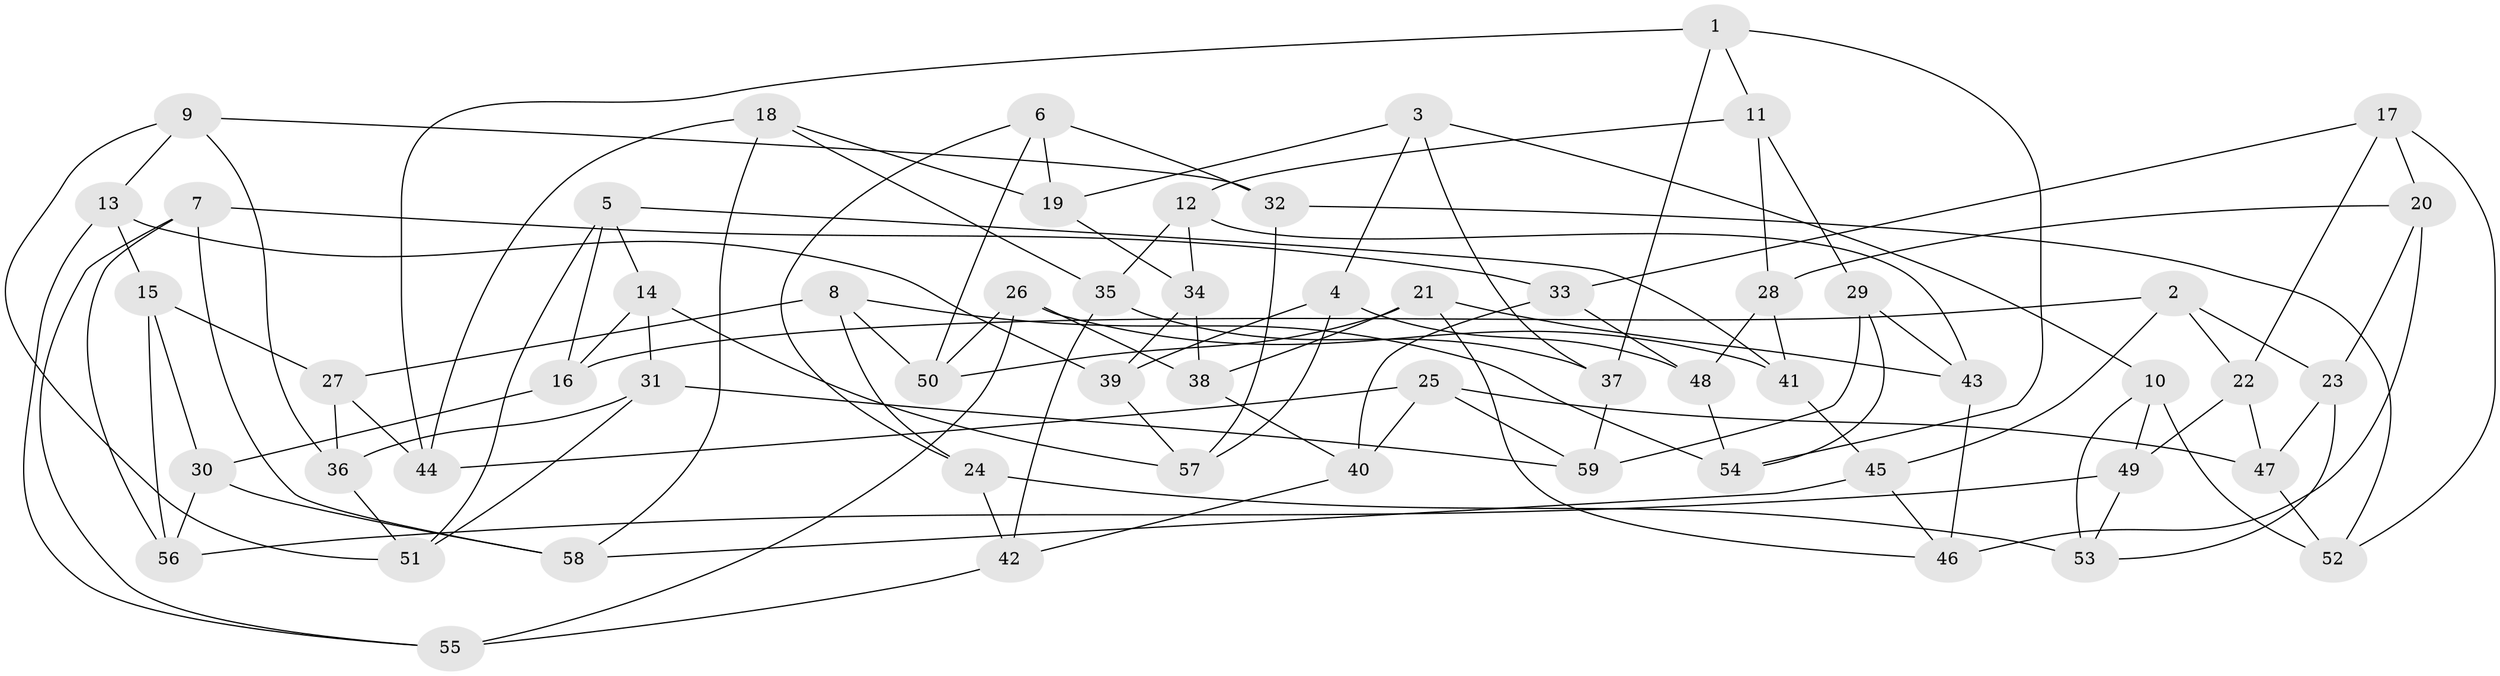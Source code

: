 // coarse degree distribution, {6: 0.21951219512195122, 4: 0.5853658536585366, 8: 0.024390243902439025, 7: 0.024390243902439025, 10: 0.024390243902439025, 5: 0.04878048780487805, 3: 0.07317073170731707}
// Generated by graph-tools (version 1.1) at 2025/20/03/04/25 18:20:42]
// undirected, 59 vertices, 118 edges
graph export_dot {
graph [start="1"]
  node [color=gray90,style=filled];
  1;
  2;
  3;
  4;
  5;
  6;
  7;
  8;
  9;
  10;
  11;
  12;
  13;
  14;
  15;
  16;
  17;
  18;
  19;
  20;
  21;
  22;
  23;
  24;
  25;
  26;
  27;
  28;
  29;
  30;
  31;
  32;
  33;
  34;
  35;
  36;
  37;
  38;
  39;
  40;
  41;
  42;
  43;
  44;
  45;
  46;
  47;
  48;
  49;
  50;
  51;
  52;
  53;
  54;
  55;
  56;
  57;
  58;
  59;
  1 -- 54;
  1 -- 11;
  1 -- 37;
  1 -- 44;
  2 -- 16;
  2 -- 45;
  2 -- 23;
  2 -- 22;
  3 -- 10;
  3 -- 19;
  3 -- 4;
  3 -- 37;
  4 -- 39;
  4 -- 48;
  4 -- 57;
  5 -- 51;
  5 -- 41;
  5 -- 16;
  5 -- 14;
  6 -- 50;
  6 -- 32;
  6 -- 24;
  6 -- 19;
  7 -- 58;
  7 -- 55;
  7 -- 33;
  7 -- 56;
  8 -- 54;
  8 -- 27;
  8 -- 24;
  8 -- 50;
  9 -- 13;
  9 -- 36;
  9 -- 51;
  9 -- 32;
  10 -- 49;
  10 -- 52;
  10 -- 53;
  11 -- 12;
  11 -- 29;
  11 -- 28;
  12 -- 34;
  12 -- 43;
  12 -- 35;
  13 -- 15;
  13 -- 55;
  13 -- 39;
  14 -- 31;
  14 -- 57;
  14 -- 16;
  15 -- 30;
  15 -- 27;
  15 -- 56;
  16 -- 30;
  17 -- 52;
  17 -- 22;
  17 -- 33;
  17 -- 20;
  18 -- 58;
  18 -- 35;
  18 -- 19;
  18 -- 44;
  19 -- 34;
  20 -- 46;
  20 -- 28;
  20 -- 23;
  21 -- 43;
  21 -- 50;
  21 -- 46;
  21 -- 38;
  22 -- 47;
  22 -- 49;
  23 -- 53;
  23 -- 47;
  24 -- 53;
  24 -- 42;
  25 -- 47;
  25 -- 59;
  25 -- 44;
  25 -- 40;
  26 -- 41;
  26 -- 55;
  26 -- 38;
  26 -- 50;
  27 -- 36;
  27 -- 44;
  28 -- 41;
  28 -- 48;
  29 -- 43;
  29 -- 54;
  29 -- 59;
  30 -- 56;
  30 -- 58;
  31 -- 36;
  31 -- 51;
  31 -- 59;
  32 -- 52;
  32 -- 57;
  33 -- 48;
  33 -- 40;
  34 -- 39;
  34 -- 38;
  35 -- 37;
  35 -- 42;
  36 -- 51;
  37 -- 59;
  38 -- 40;
  39 -- 57;
  40 -- 42;
  41 -- 45;
  42 -- 55;
  43 -- 46;
  45 -- 46;
  45 -- 58;
  47 -- 52;
  48 -- 54;
  49 -- 56;
  49 -- 53;
}
